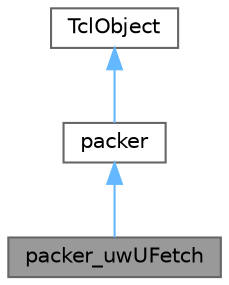 digraph "packer_uwUFetch"
{
 // LATEX_PDF_SIZE
  bgcolor="transparent";
  edge [fontname=Helvetica,fontsize=10,labelfontname=Helvetica,labelfontsize=10];
  node [fontname=Helvetica,fontsize=10,shape=box,height=0.2,width=0.4];
  Node1 [id="Node000001",label="packer_uwUFetch",height=0.2,width=0.4,color="gray40", fillcolor="grey60", style="filled", fontcolor="black",tooltip="Class to map a ns2 mac header into a bit stream, and vice-versa."];
  Node2 -> Node1 [id="edge1_Node000001_Node000002",dir="back",color="steelblue1",style="solid",tooltip=" "];
  Node2 [id="Node000002",label="packer",height=0.2,width=0.4,color="gray40", fillcolor="white", style="filled",URL="$classpacker.html",tooltip="Class exploited by the Uwal module to map an NS-Miracle packet into a bit stream, and vice-versa."];
  Node3 -> Node2 [id="edge2_Node000002_Node000003",dir="back",color="steelblue1",style="solid",tooltip=" "];
  Node3 [id="Node000003",label="TclObject",height=0.2,width=0.4,color="gray40", fillcolor="white", style="filled",tooltip=" "];
}
